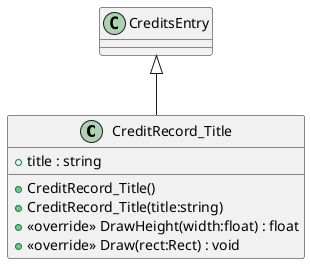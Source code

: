 @startuml
class CreditRecord_Title {
    + title : string
    + CreditRecord_Title()
    + CreditRecord_Title(title:string)
    + <<override>> DrawHeight(width:float) : float
    + <<override>> Draw(rect:Rect) : void
}
CreditsEntry <|-- CreditRecord_Title
@enduml
